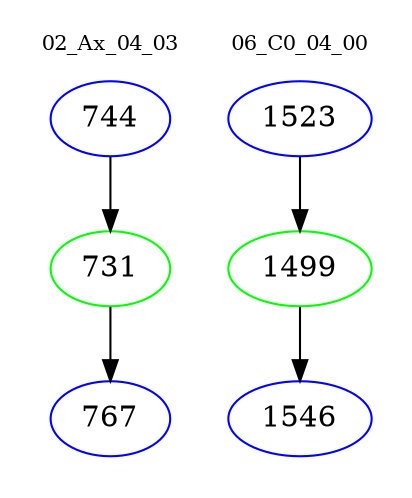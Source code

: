 digraph{
subgraph cluster_0 {
color = white
label = "02_Ax_04_03";
fontsize=10;
T0_744 [label="744", color="blue"]
T0_744 -> T0_731 [color="black"]
T0_731 [label="731", color="green"]
T0_731 -> T0_767 [color="black"]
T0_767 [label="767", color="blue"]
}
subgraph cluster_1 {
color = white
label = "06_C0_04_00";
fontsize=10;
T1_1523 [label="1523", color="blue"]
T1_1523 -> T1_1499 [color="black"]
T1_1499 [label="1499", color="green"]
T1_1499 -> T1_1546 [color="black"]
T1_1546 [label="1546", color="blue"]
}
}
